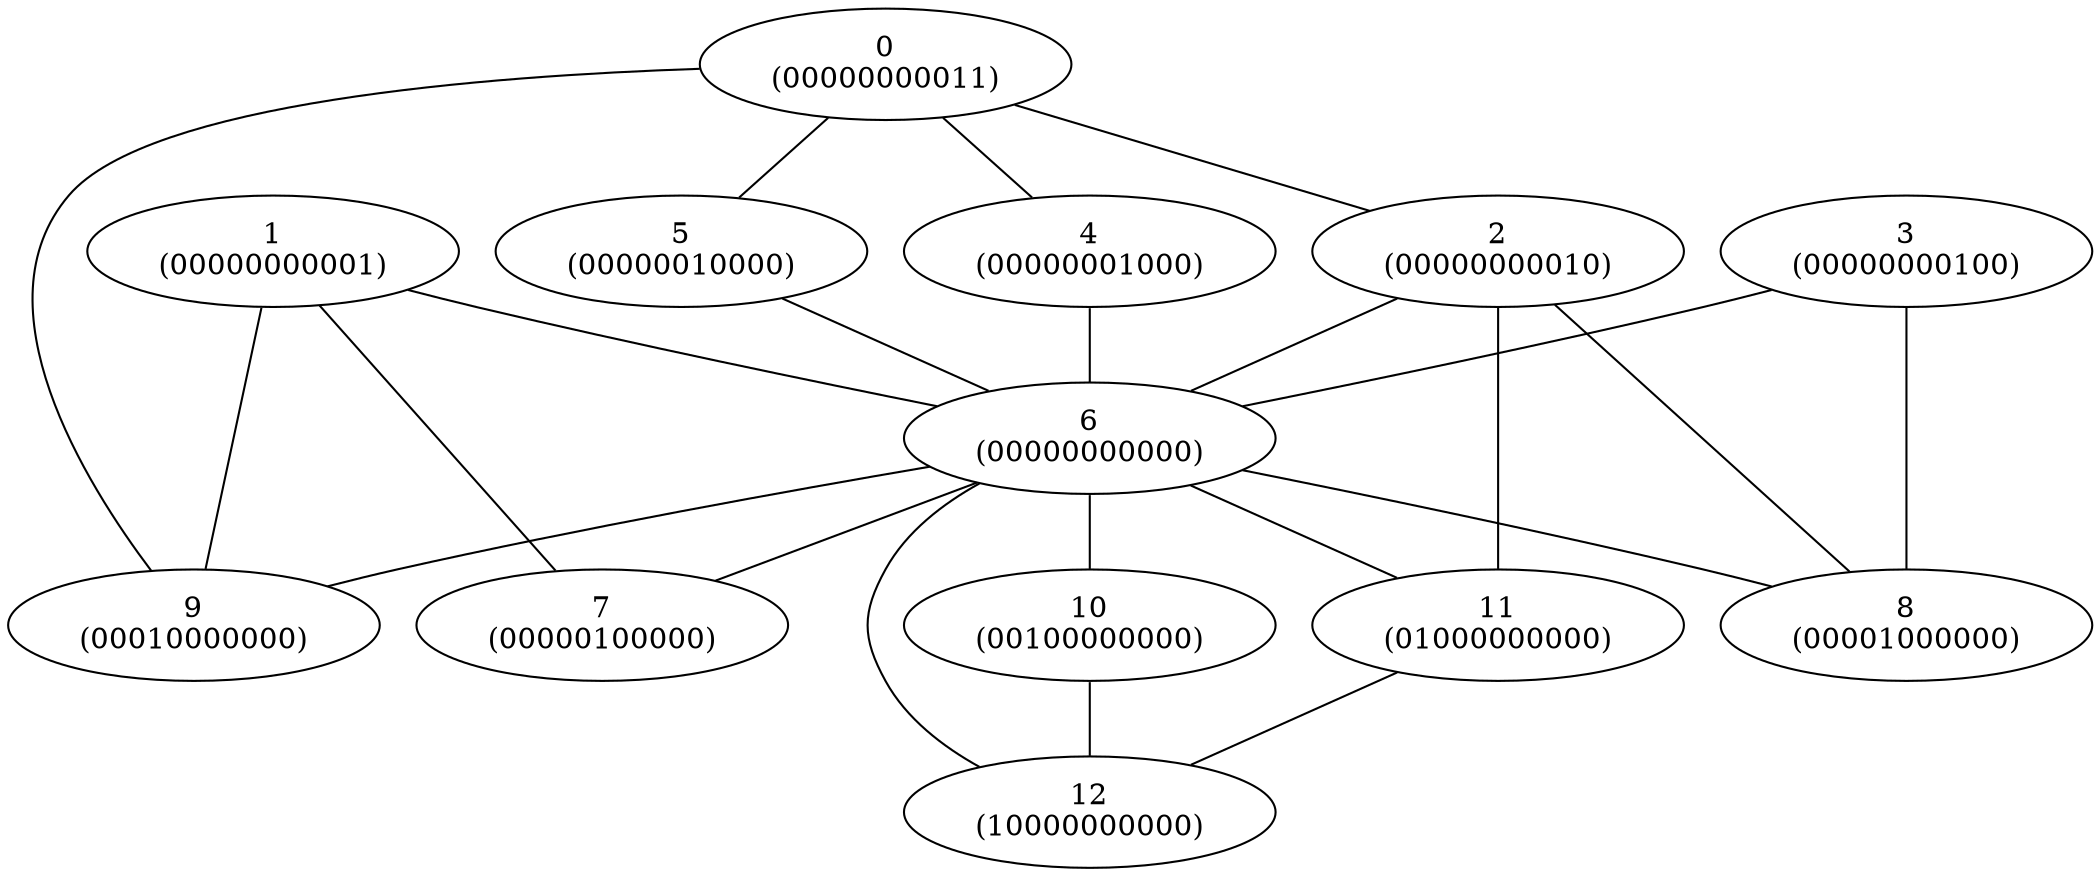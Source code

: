 graph fsm {
"0\n(00000000011)"--"9\n(00010000000)";
"0\n(00000000011)"--"2\n(00000000010)";
"0\n(00000000011)"--"4\n(00000001000)";
"0\n(00000000011)"--"5\n(00000010000)";
"1\n(00000000001)"--"6\n(00000000000)";
"1\n(00000000001)"--"7\n(00000100000)";
"1\n(00000000001)"--"9\n(00010000000)";
"2\n(00000000010)"--"6\n(00000000000)";
"2\n(00000000010)"--"8\n(00001000000)";
"2\n(00000000010)"--"11\n(01000000000)";
"3\n(00000000100)"--"6\n(00000000000)";
"3\n(00000000100)"--"8\n(00001000000)";
"4\n(00000001000)"--"6\n(00000000000)";
"5\n(00000010000)"--"6\n(00000000000)";
"6\n(00000000000)"--"7\n(00000100000)";
"6\n(00000000000)"--"8\n(00001000000)";
"6\n(00000000000)"--"9\n(00010000000)";
"6\n(00000000000)"--"10\n(00100000000)";
"6\n(00000000000)"--"11\n(01000000000)";
"6\n(00000000000)"--"12\n(10000000000)";
"10\n(00100000000)"--"12\n(10000000000)";
"11\n(01000000000)"--"12\n(10000000000)";
}